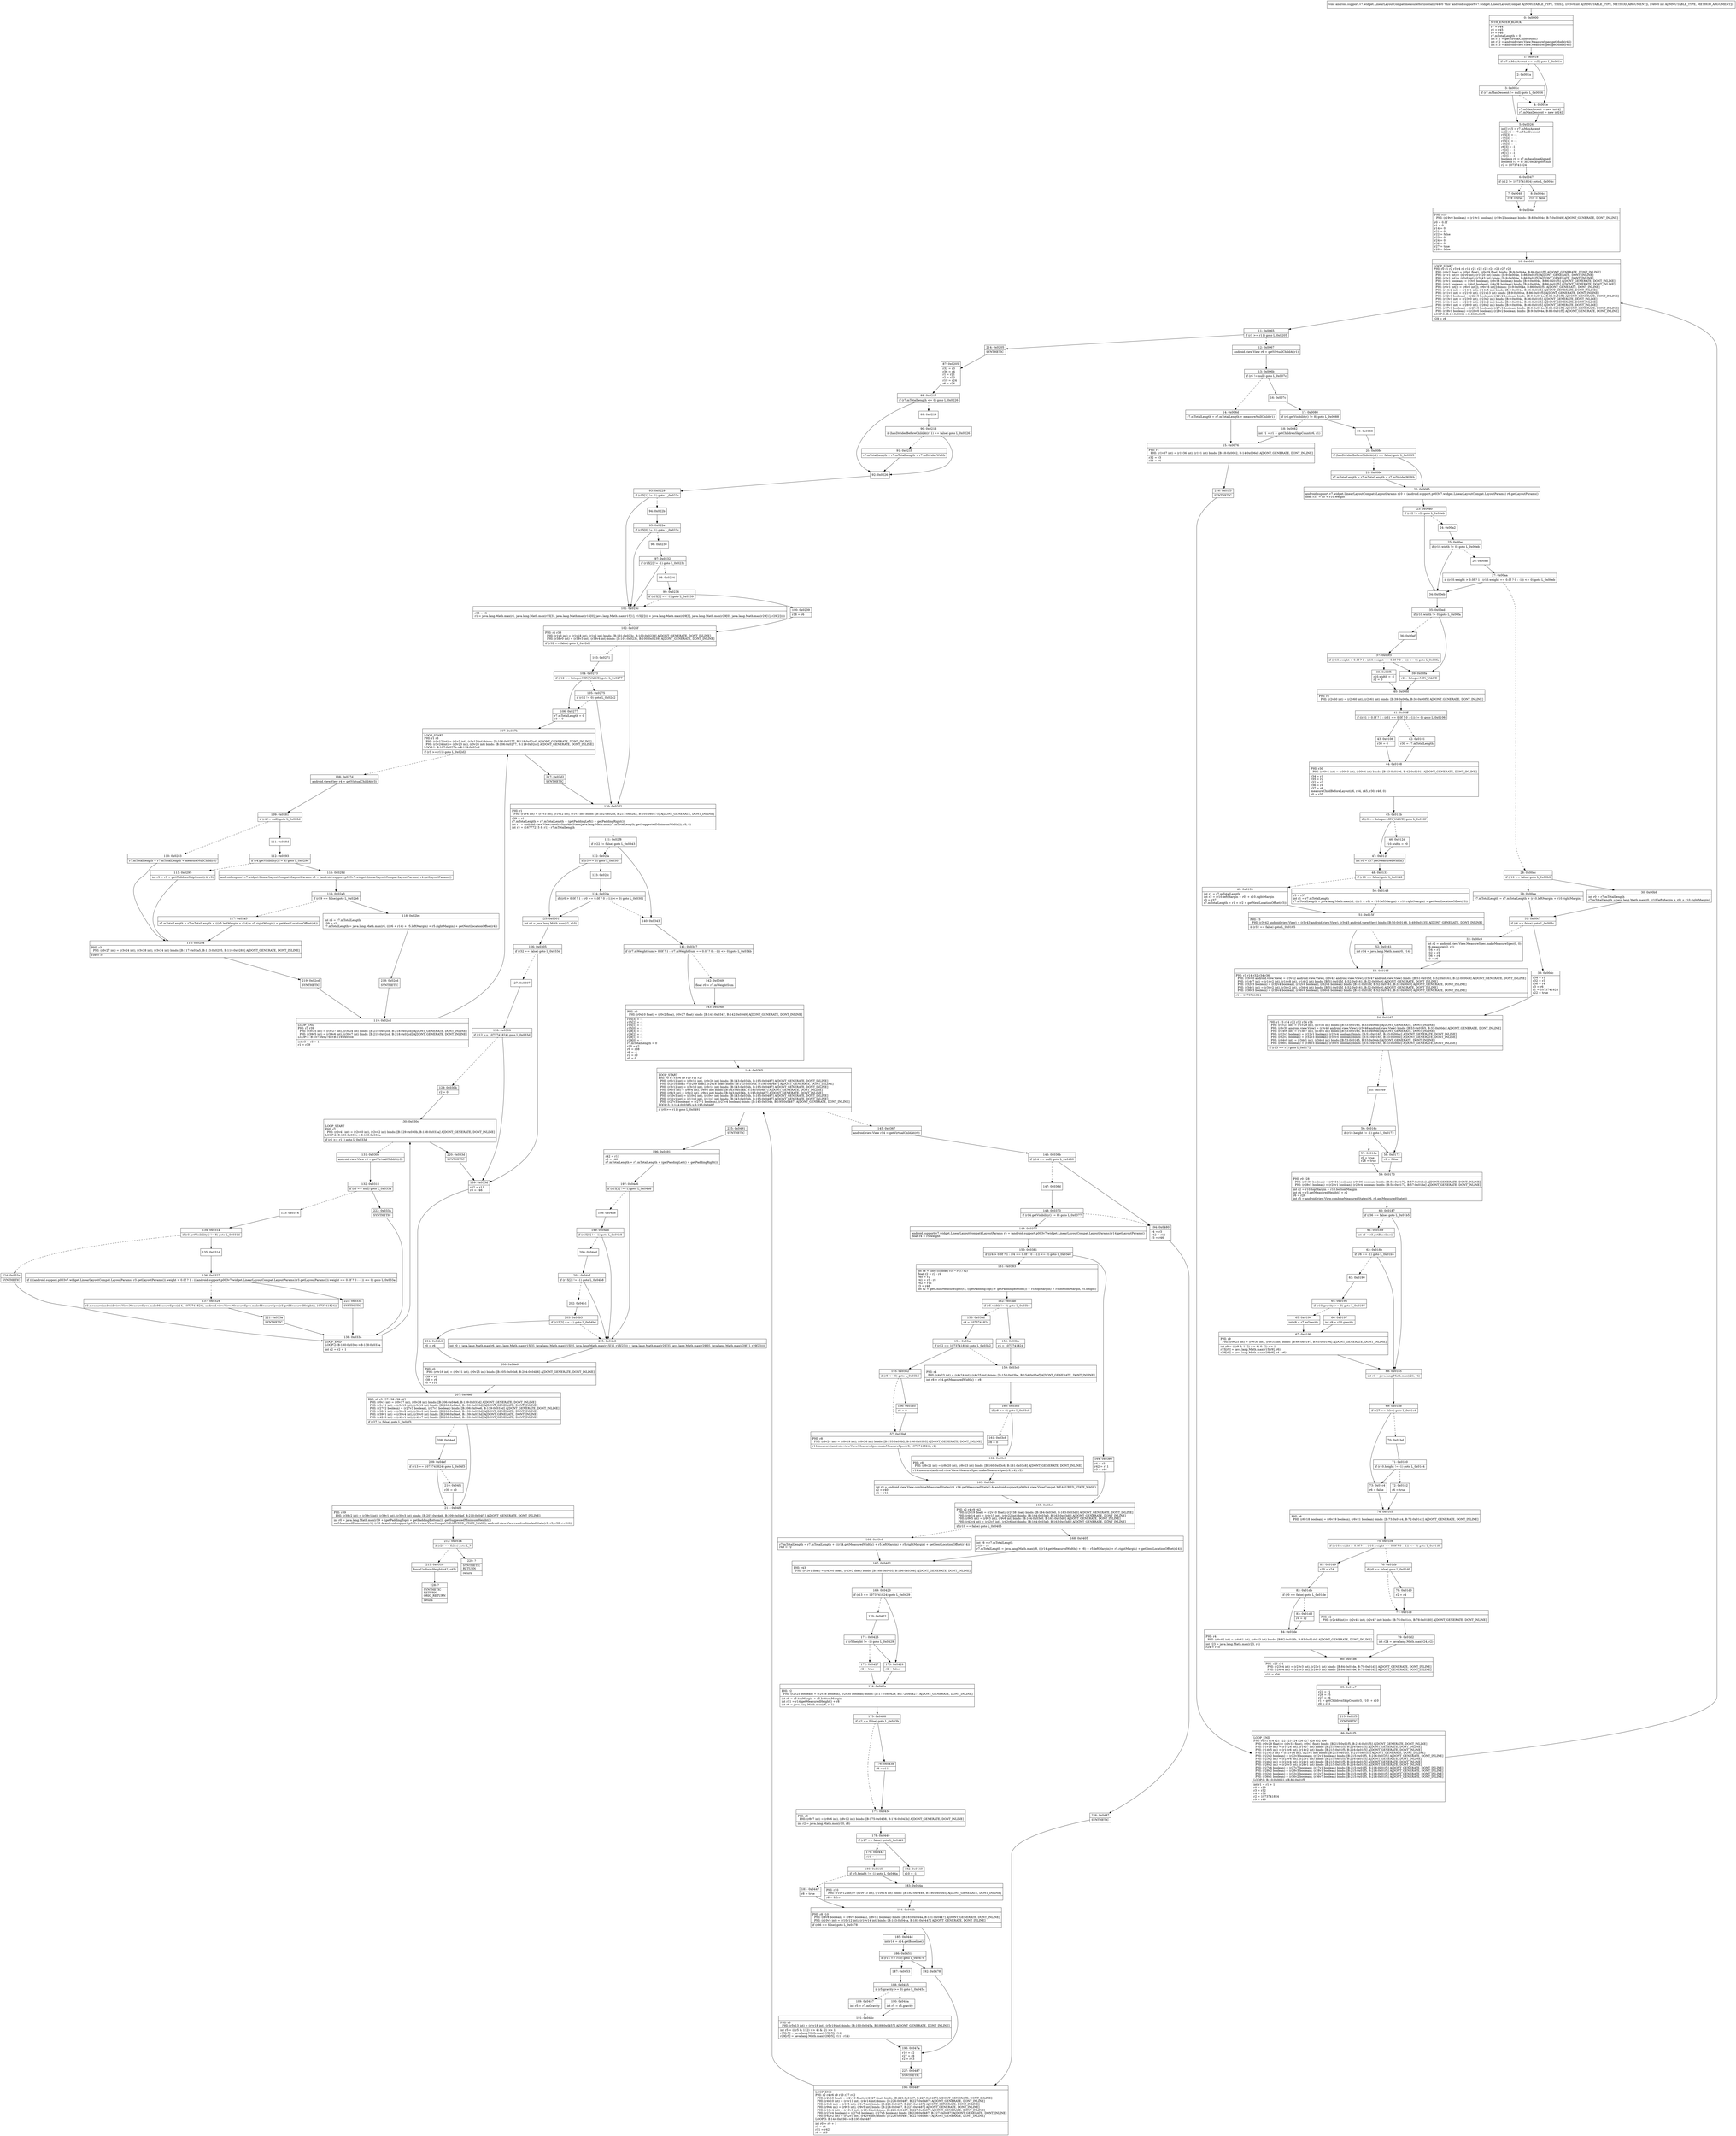 digraph "CFG forandroid.support.v7.widget.LinearLayoutCompat.measureHorizontal(II)V" {
Node_0 [shape=record,label="{0\:\ 0x0000|MTH_ENTER_BLOCK\l|r7 = r44\lr8 = r45\lr9 = r46\lr7.mTotalLength = 0\lint r11 = getVirtualChildCount()\lint r12 = android.view.View.MeasureSpec.getMode(r45)\lint r13 = android.view.View.MeasureSpec.getMode(r46)\l}"];
Node_1 [shape=record,label="{1\:\ 0x0018|if (r7.mMaxAscent == null) goto L_0x001e\l}"];
Node_2 [shape=record,label="{2\:\ 0x001a}"];
Node_3 [shape=record,label="{3\:\ 0x001c|if (r7.mMaxDescent != null) goto L_0x0026\l}"];
Node_4 [shape=record,label="{4\:\ 0x001e|r7.mMaxAscent = new int[4]\lr7.mMaxDescent = new int[4]\l}"];
Node_5 [shape=record,label="{5\:\ 0x0026|int[] r15 = r7.mMaxAscent\lint[] r6 = r7.mMaxDescent\lr15[3] = \-1\lr15[2] = \-1\lr15[1] = \-1\lr15[0] = \-1\lr6[3] = \-1\lr6[2] = \-1\lr6[1] = \-1\lr6[0] = \-1\lboolean r4 = r7.mBaselineAligned\lboolean r3 = r7.mUseLargestChild\lr2 = 1073741824\l}"];
Node_6 [shape=record,label="{6\:\ 0x0047|if (r12 != 1073741824) goto L_0x004c\l}"];
Node_7 [shape=record,label="{7\:\ 0x0049|r19 = true\l}"];
Node_8 [shape=record,label="{8\:\ 0x004c|r19 = false\l}"];
Node_9 [shape=record,label="{9\:\ 0x004e|PHI: r19 \l  PHI: (r19v0 boolean) = (r19v1 boolean), (r19v2 boolean) binds: [B:8:0x004c, B:7:0x0049] A[DONT_GENERATE, DONT_INLINE]\l|r0 = 0.0f\lr1 = 0\lr14 = 0\lr21 = 0\lr22 = false\lr23 = 0\lr24 = 0\lr26 = 0\lr27 = true\lr28 = false\l}"];
Node_10 [shape=record,label="{10\:\ 0x0061|LOOP_START\lPHI: r0 r1 r2 r3 r4 r6 r14 r21 r22 r23 r24 r26 r27 r28 \l  PHI: (r0v2 float) = (r0v1 float), (r0v29 float) binds: [B:9:0x004e, B:86:0x01f5] A[DONT_GENERATE, DONT_INLINE]\l  PHI: (r1v1 int) = (r1v0 int), (r1v20 int) binds: [B:9:0x004e, B:86:0x01f5] A[DONT_GENERATE, DONT_INLINE]\l  PHI: (r2v1 int) = (r2v0 int), (r2v43 int) binds: [B:9:0x004e, B:86:0x01f5] A[DONT_GENERATE, DONT_INLINE]\l  PHI: (r3v1 boolean) = (r3v0 boolean), (r3v38 boolean) binds: [B:9:0x004e, B:86:0x01f5] A[DONT_GENERATE, DONT_INLINE]\l  PHI: (r4v1 boolean) = (r4v0 boolean), (r4v38 boolean) binds: [B:9:0x004e, B:86:0x01f5] A[DONT_GENERATE, DONT_INLINE]\l  PHI: (r6v1 int[]) = (r6v0 int[]), (r6v16 int[]) binds: [B:9:0x004e, B:86:0x01f5] A[DONT_GENERATE, DONT_INLINE]\l  PHI: (r14v2 int) = (r14v1 int), (r14v5 int) binds: [B:9:0x004e, B:86:0x01f5] A[DONT_GENERATE, DONT_INLINE]\l  PHI: (r21v1 int) = (r21v0 int), (r21v13 int) binds: [B:9:0x004e, B:86:0x01f5] A[DONT_GENERATE, DONT_INLINE]\l  PHI: (r22v1 boolean) = (r22v0 boolean), (r22v2 boolean) binds: [B:9:0x004e, B:86:0x01f5] A[DONT_GENERATE, DONT_INLINE]\l  PHI: (r23v1 int) = (r23v0 int), (r23v2 int) binds: [B:9:0x004e, B:86:0x01f5] A[DONT_GENERATE, DONT_INLINE]\l  PHI: (r24v1 int) = (r24v0 int), (r24v2 int) binds: [B:9:0x004e, B:86:0x01f5] A[DONT_GENERATE, DONT_INLINE]\l  PHI: (r26v1 int) = (r26v0 int), (r26v2 int) binds: [B:9:0x004e, B:86:0x01f5] A[DONT_GENERATE, DONT_INLINE]\l  PHI: (r27v1 boolean) = (r27v0 boolean), (r27v6 boolean) binds: [B:9:0x004e, B:86:0x01f5] A[DONT_GENERATE, DONT_INLINE]\l  PHI: (r28v1 boolean) = (r28v0 boolean), (r28v2 boolean) binds: [B:9:0x004e, B:86:0x01f5] A[DONT_GENERATE, DONT_INLINE]\lLOOP:0: B:10:0x0061\-\>B:86:0x01f5\l|r29 = r6\l}"];
Node_11 [shape=record,label="{11\:\ 0x0065|if (r1 \>= r11) goto L_0x0205\l}"];
Node_12 [shape=record,label="{12\:\ 0x0067|android.view.View r6 = getVirtualChildAt(r1)\l}"];
Node_13 [shape=record,label="{13\:\ 0x006b|if (r6 != null) goto L_0x007c\l}"];
Node_14 [shape=record,label="{14\:\ 0x006d|r7.mTotalLength = r7.mTotalLength + measureNullChild(r1)\l}"];
Node_15 [shape=record,label="{15\:\ 0x0076|PHI: r1 \l  PHI: (r1v37 int) = (r1v36 int), (r1v1 int) binds: [B:18:0x0082, B:14:0x006d] A[DONT_GENERATE, DONT_INLINE]\l|r32 = r3\lr36 = r4\l}"];
Node_16 [shape=record,label="{16\:\ 0x007c}"];
Node_17 [shape=record,label="{17\:\ 0x0080|if (r6.getVisibility() != 8) goto L_0x0088\l}"];
Node_18 [shape=record,label="{18\:\ 0x0082|int r1 = r1 + getChildrenSkipCount(r6, r1)\l}"];
Node_19 [shape=record,label="{19\:\ 0x0088}"];
Node_20 [shape=record,label="{20\:\ 0x008c|if (hasDividerBeforeChildAt(r1) == false) goto L_0x0095\l}"];
Node_21 [shape=record,label="{21\:\ 0x008e|r7.mTotalLength = r7.mTotalLength + r7.mDividerWidth\l}"];
Node_22 [shape=record,label="{22\:\ 0x0095|android.support.v7.widget.LinearLayoutCompat$LayoutParams r10 = (android.support.p003v7.widget.LinearLayoutCompat.LayoutParams) r6.getLayoutParams()\lfloat r31 = r0 + r10.weight\l}"];
Node_23 [shape=record,label="{23\:\ 0x00a0|if (r12 != r2) goto L_0x00eb\l}"];
Node_24 [shape=record,label="{24\:\ 0x00a2}"];
Node_25 [shape=record,label="{25\:\ 0x00a4|if (r10.width != 0) goto L_0x00eb\l}"];
Node_26 [shape=record,label="{26\:\ 0x00a6}"];
Node_27 [shape=record,label="{27\:\ 0x00aa|if ((r10.weight \> 0.0f ? 1 : (r10.weight == 0.0f ? 0 : \-1)) \<= 0) goto L_0x00eb\l}"];
Node_28 [shape=record,label="{28\:\ 0x00ac|if (r19 == false) goto L_0x00b9\l}"];
Node_29 [shape=record,label="{29\:\ 0x00ae|r7.mTotalLength = r7.mTotalLength + (r10.leftMargin + r10.rightMargin)\l}"];
Node_30 [shape=record,label="{30\:\ 0x00b9|int r0 = r7.mTotalLength\lr7.mTotalLength = java.lang.Math.max(r0, (r10.leftMargin + r0) + r10.rightMargin)\l}"];
Node_31 [shape=record,label="{31\:\ 0x00c7|if (r4 == false) goto L_0x00dc\l}"];
Node_32 [shape=record,label="{32\:\ 0x00c9|int r2 = android.view.View.MeasureSpec.makeMeasureSpec(0, 0)\lr6.measure(r2, r2)\lr34 = r1\lr32 = r3\lr36 = r4\lr3 = r6\l}"];
Node_33 [shape=record,label="{33\:\ 0x00dc|r34 = r1\lr32 = r3\lr36 = r4\lr3 = r6\lr1 = 1073741824\lr22 = true\l}"];
Node_34 [shape=record,label="{34\:\ 0x00eb}"];
Node_35 [shape=record,label="{35\:\ 0x00ed|if (r10.width != 0) goto L_0x00fa\l}"];
Node_36 [shape=record,label="{36\:\ 0x00ef}"];
Node_37 [shape=record,label="{37\:\ 0x00f3|if ((r10.weight \> 0.0f ? 1 : (r10.weight == 0.0f ? 0 : \-1)) \<= 0) goto L_0x00fa\l}"];
Node_38 [shape=record,label="{38\:\ 0x00f5|r10.width = \-2\lr2 = 0\l}"];
Node_39 [shape=record,label="{39\:\ 0x00fa|r2 = Integer.MIN_VALUE\l}"];
Node_40 [shape=record,label="{40\:\ 0x00fd|PHI: r2 \l  PHI: (r2v50 int) = (r2v60 int), (r2v61 int) binds: [B:39:0x00fa, B:38:0x00f5] A[DONT_GENERATE, DONT_INLINE]\l}"];
Node_41 [shape=record,label="{41\:\ 0x00ff|if ((r31 \> 0.0f ? 1 : (r31 == 0.0f ? 0 : \-1)) != 0) goto L_0x0106\l}"];
Node_42 [shape=record,label="{42\:\ 0x0101|r30 = r7.mTotalLength\l}"];
Node_43 [shape=record,label="{43\:\ 0x0106|r30 = 0\l}"];
Node_44 [shape=record,label="{44\:\ 0x0108|PHI: r30 \l  PHI: (r30v1 int) = (r30v3 int), (r30v4 int) binds: [B:43:0x0106, B:42:0x0101] A[DONT_GENERATE, DONT_INLINE]\l|r34 = r1\lr35 = r2\lr32 = r3\lr36 = r4\lr37 = r6\lmeasureChildBeforeLayout(r6, r34, r45, r30, r46, 0)\lr0 = r35\l}"];
Node_45 [shape=record,label="{45\:\ 0x012b|if (r0 == Integer.MIN_VALUE) goto L_0x012f\l}"];
Node_46 [shape=record,label="{46\:\ 0x012d|r10.width = r0\l}"];
Node_47 [shape=record,label="{47\:\ 0x012f|int r0 = r37.getMeasuredWidth()\l}"];
Node_48 [shape=record,label="{48\:\ 0x0133|if (r19 == false) goto L_0x0148\l}"];
Node_49 [shape=record,label="{49\:\ 0x0135|int r1 = r7.mTotalLength\lint r2 = (r10.leftMargin + r0) + r10.rightMargin\lr3 = r37\lr7.mTotalLength = r1 + (r2 + getNextLocationOffset(r3))\l}"];
Node_50 [shape=record,label="{50\:\ 0x0148|r3 = r37\lint r1 = r7.mTotalLength\lr7.mTotalLength = java.lang.Math.max(r1, (((r1 + r0) + r10.leftMargin) + r10.rightMargin) + getNextLocationOffset(r3))\l}"];
Node_51 [shape=record,label="{51\:\ 0x015f|PHI: r3 \l  PHI: (r3v42 android.view.View) = (r3v43 android.view.View), (r3v45 android.view.View) binds: [B:50:0x0148, B:49:0x0135] A[DONT_GENERATE, DONT_INLINE]\l|if (r32 == false) goto L_0x0165\l}"];
Node_52 [shape=record,label="{52\:\ 0x0161|int r14 = java.lang.Math.max(r0, r14)\l}"];
Node_53 [shape=record,label="{53\:\ 0x0165|PHI: r3 r14 r32 r34 r36 \l  PHI: (r3v40 android.view.View) = (r3v42 android.view.View), (r3v42 android.view.View), (r3v47 android.view.View) binds: [B:51:0x015f, B:52:0x0161, B:32:0x00c9] A[DONT_GENERATE, DONT_INLINE]\l  PHI: (r14v7 int) = (r14v2 int), (r14v8 int), (r14v2 int) binds: [B:51:0x015f, B:52:0x0161, B:32:0x00c9] A[DONT_GENERATE, DONT_INLINE]\l  PHI: (r32v3 boolean) = (r32v4 boolean), (r32v4 boolean), (r32v6 boolean) binds: [B:51:0x015f, B:52:0x0161, B:32:0x00c9] A[DONT_GENERATE, DONT_INLINE]\l  PHI: (r34v1 int) = (r34v2 int), (r34v2 int), (r34v4 int) binds: [B:51:0x015f, B:52:0x0161, B:32:0x00c9] A[DONT_GENERATE, DONT_INLINE]\l  PHI: (r36v3 boolean) = (r36v4 boolean), (r36v4 boolean), (r36v6 boolean) binds: [B:51:0x015f, B:52:0x0161, B:32:0x00c9] A[DONT_GENERATE, DONT_INLINE]\l|r1 = 1073741824\l}"];
Node_54 [shape=record,label="{54\:\ 0x0167|PHI: r1 r3 r14 r22 r32 r34 r36 \l  PHI: (r1v21 int) = (r1v29 int), (r1v35 int) binds: [B:53:0x0165, B:33:0x00dc] A[DONT_GENERATE, DONT_INLINE]\l  PHI: (r3v39 android.view.View) = (r3v40 android.view.View), (r3v46 android.view.View) binds: [B:53:0x0165, B:33:0x00dc] A[DONT_GENERATE, DONT_INLINE]\l  PHI: (r14v6 int) = (r14v7 int), (r14v2 int) binds: [B:53:0x0165, B:33:0x00dc] A[DONT_GENERATE, DONT_INLINE]\l  PHI: (r22v3 boolean) = (r22v1 boolean), (r22v4 boolean) binds: [B:53:0x0165, B:33:0x00dc] A[DONT_GENERATE, DONT_INLINE]\l  PHI: (r32v2 boolean) = (r32v3 boolean), (r32v5 boolean) binds: [B:53:0x0165, B:33:0x00dc] A[DONT_GENERATE, DONT_INLINE]\l  PHI: (r34v0 int) = (r34v1 int), (r34v3 int) binds: [B:53:0x0165, B:33:0x00dc] A[DONT_GENERATE, DONT_INLINE]\l  PHI: (r36v2 boolean) = (r36v3 boolean), (r36v5 boolean) binds: [B:53:0x0165, B:33:0x00dc] A[DONT_GENERATE, DONT_INLINE]\l|if (r13 == r1) goto L_0x0172\l}"];
Node_55 [shape=record,label="{55\:\ 0x0169}"];
Node_56 [shape=record,label="{56\:\ 0x016c|if (r10.height != \-1) goto L_0x0172\l}"];
Node_57 [shape=record,label="{57\:\ 0x016e|r0 = true\lr28 = true\l}"];
Node_58 [shape=record,label="{58\:\ 0x0172|r0 = false\l}"];
Node_59 [shape=record,label="{59\:\ 0x0173|PHI: r0 r28 \l  PHI: (r0v30 boolean) = (r0v34 boolean), (r0v36 boolean) binds: [B:58:0x0172, B:57:0x016e] A[DONT_GENERATE, DONT_INLINE]\l  PHI: (r28v3 boolean) = (r28v1 boolean), (r28v4 boolean) binds: [B:58:0x0172, B:57:0x016e] A[DONT_GENERATE, DONT_INLINE]\l|int r2 = r10.topMargin + r10.bottomMargin\lint r4 = r3.getMeasuredHeight() + r2\lr6 = r26\lint r5 = android.view.View.combineMeasuredStates(r6, r3.getMeasuredState())\l}"];
Node_60 [shape=record,label="{60\:\ 0x0187|if (r36 == false) goto L_0x01b5\l}"];
Node_61 [shape=record,label="{61\:\ 0x0189|int r6 = r3.getBaseline()\l}"];
Node_62 [shape=record,label="{62\:\ 0x018e|if (r6 == \-1) goto L_0x01b5\l}"];
Node_63 [shape=record,label="{63\:\ 0x0190}"];
Node_64 [shape=record,label="{64\:\ 0x0192|if (r10.gravity \>= 0) goto L_0x0197\l}"];
Node_65 [shape=record,label="{65\:\ 0x0194|int r9 = r7.mGravity\l}"];
Node_66 [shape=record,label="{66\:\ 0x0197|int r9 = r10.gravity\l}"];
Node_67 [shape=record,label="{67\:\ 0x0199|PHI: r9 \l  PHI: (r9v25 int) = (r9v30 int), (r9v31 int) binds: [B:66:0x0197, B:65:0x0194] A[DONT_GENERATE, DONT_INLINE]\l|int r9 = (((r9 & 112) \>\> 4) & \-2) \>\> 1\lr15[r9] = java.lang.Math.max(r15[r9], r6)\lr29[r9] = java.lang.Math.max(r29[r9], r4 \- r6)\l}"];
Node_68 [shape=record,label="{68\:\ 0x01b5|int r1 = java.lang.Math.max(r21, r4)\l}"];
Node_69 [shape=record,label="{69\:\ 0x01bb|if (r27 == false) goto L_0x01c4\l}"];
Node_70 [shape=record,label="{70\:\ 0x01bd}"];
Node_71 [shape=record,label="{71\:\ 0x01c0|if (r10.height != \-1) goto L_0x01c4\l}"];
Node_72 [shape=record,label="{72\:\ 0x01c2|r6 = true\l}"];
Node_73 [shape=record,label="{73\:\ 0x01c4|r6 = false\l}"];
Node_74 [shape=record,label="{74\:\ 0x01c5|PHI: r6 \l  PHI: (r6v18 boolean) = (r6v19 boolean), (r6v21 boolean) binds: [B:73:0x01c4, B:72:0x01c2] A[DONT_GENERATE, DONT_INLINE]\l}"];
Node_75 [shape=record,label="{75\:\ 0x01c9|if ((r10.weight \> 0.0f ? 1 : (r10.weight == 0.0f ? 0 : \-1)) \<= 0) goto L_0x01d9\l}"];
Node_76 [shape=record,label="{76\:\ 0x01cb|if (r0 == false) goto L_0x01d0\l}"];
Node_77 [shape=record,label="{77\:\ 0x01cd|PHI: r2 \l  PHI: (r2v48 int) = (r2v45 int), (r2v47 int) binds: [B:76:0x01cb, B:78:0x01d0] A[DONT_GENERATE, DONT_INLINE]\l}"];
Node_78 [shape=record,label="{78\:\ 0x01d0|r2 = r4\l}"];
Node_79 [shape=record,label="{79\:\ 0x01d2|int r24 = java.lang.Math.max(r24, r2)\l}"];
Node_80 [shape=record,label="{80\:\ 0x01d6|PHI: r23 r24 \l  PHI: (r23v4 int) = (r23v3 int), (r23v1 int) binds: [B:84:0x01de, B:79:0x01d2] A[DONT_GENERATE, DONT_INLINE]\l  PHI: (r24v4 int) = (r24v3 int), (r24v5 int) binds: [B:84:0x01de, B:79:0x01d2] A[DONT_GENERATE, DONT_INLINE]\l|r10 = r34\l}"];
Node_81 [shape=record,label="{81\:\ 0x01d9|r10 = r24\l}"];
Node_82 [shape=record,label="{82\:\ 0x01db|if (r0 == false) goto L_0x01de\l}"];
Node_83 [shape=record,label="{83\:\ 0x01dd|r4 = r2\l}"];
Node_84 [shape=record,label="{84\:\ 0x01de|PHI: r4 \l  PHI: (r4v42 int) = (r4v41 int), (r4v43 int) binds: [B:82:0x01db, B:83:0x01dd] A[DONT_GENERATE, DONT_INLINE]\l|int r23 = java.lang.Math.max(r23, r4)\lr24 = r10\l}"];
Node_85 [shape=record,label="{85\:\ 0x01e7|r21 = r1\lr26 = r5\lr27 = r6\lr1 = getChildrenSkipCount(r3, r10) + r10\lr0 = r31\l}"];
Node_86 [shape=record,label="{86\:\ 0x01f5|LOOP_END\lPHI: r0 r1 r14 r21 r22 r23 r24 r26 r27 r28 r32 r36 \l  PHI: (r0v29 float) = (r0v33 float), (r0v2 float) binds: [B:215:0x01f5, B:216:0x01f5] A[DONT_GENERATE, DONT_INLINE]\l  PHI: (r1v19 int) = (r1v24 int), (r1v37 int) binds: [B:215:0x01f5, B:216:0x01f5] A[DONT_GENERATE, DONT_INLINE]\l  PHI: (r14v5 int) = (r14v6 int), (r14v2 int) binds: [B:215:0x01f5, B:216:0x01f5] A[DONT_GENERATE, DONT_INLINE]\l  PHI: (r21v13 int) = (r21v14 int), (r21v1 int) binds: [B:215:0x01f5, B:216:0x01f5] A[DONT_GENERATE, DONT_INLINE]\l  PHI: (r22v2 boolean) = (r22v3 boolean), (r22v1 boolean) binds: [B:215:0x01f5, B:216:0x01f5] A[DONT_GENERATE, DONT_INLINE]\l  PHI: (r23v2 int) = (r23v4 int), (r23v1 int) binds: [B:215:0x01f5, B:216:0x01f5] A[DONT_GENERATE, DONT_INLINE]\l  PHI: (r24v2 int) = (r24v4 int), (r24v1 int) binds: [B:215:0x01f5, B:216:0x01f5] A[DONT_GENERATE, DONT_INLINE]\l  PHI: (r26v2 int) = (r26v3 int), (r26v1 int) binds: [B:215:0x01f5, B:216:0x01f5] A[DONT_GENERATE, DONT_INLINE]\l  PHI: (r27v6 boolean) = (r27v7 boolean), (r27v1 boolean) binds: [B:215:0x01f5, B:216:0x01f5] A[DONT_GENERATE, DONT_INLINE]\l  PHI: (r28v2 boolean) = (r28v3 boolean), (r28v1 boolean) binds: [B:215:0x01f5, B:216:0x01f5] A[DONT_GENERATE, DONT_INLINE]\l  PHI: (r32v1 boolean) = (r32v2 boolean), (r32v7 boolean) binds: [B:215:0x01f5, B:216:0x01f5] A[DONT_GENERATE, DONT_INLINE]\l  PHI: (r36v1 boolean) = (r36v2 boolean), (r36v7 boolean) binds: [B:215:0x01f5, B:216:0x01f5] A[DONT_GENERATE, DONT_INLINE]\lLOOP:0: B:10:0x0061\-\>B:86:0x01f5\l|int r1 = r1 + 1\lr6 = r29\lr3 = r32\lr4 = r36\lr2 = 1073741824\lr9 = r46\l}"];
Node_87 [shape=record,label="{87\:\ 0x0205|r32 = r3\lr36 = r4\lr1 = r21\lr2 = r23\lr10 = r24\lr6 = r26\l}"];
Node_88 [shape=record,label="{88\:\ 0x0217|if (r7.mTotalLength \<= 0) goto L_0x0226\l}"];
Node_89 [shape=record,label="{89\:\ 0x0219}"];
Node_90 [shape=record,label="{90\:\ 0x021d|if (hasDividerBeforeChildAt(r11) == false) goto L_0x0226\l}"];
Node_91 [shape=record,label="{91\:\ 0x021f|r7.mTotalLength = r7.mTotalLength + r7.mDividerWidth\l}"];
Node_92 [shape=record,label="{92\:\ 0x0226}"];
Node_93 [shape=record,label="{93\:\ 0x0229|if (r15[1] != \-1) goto L_0x023c\l}"];
Node_94 [shape=record,label="{94\:\ 0x022b}"];
Node_95 [shape=record,label="{95\:\ 0x022e|if (r15[0] != \-1) goto L_0x023c\l}"];
Node_96 [shape=record,label="{96\:\ 0x0230}"];
Node_97 [shape=record,label="{97\:\ 0x0232|if (r15[2] != \-1) goto L_0x023c\l}"];
Node_98 [shape=record,label="{98\:\ 0x0234}"];
Node_99 [shape=record,label="{99\:\ 0x0236|if (r15[3] == \-1) goto L_0x0239\l}"];
Node_100 [shape=record,label="{100\:\ 0x0239|r38 = r6\l}"];
Node_101 [shape=record,label="{101\:\ 0x023c|r38 = r6\lr1 = java.lang.Math.max(r1, java.lang.Math.max(r15[3], java.lang.Math.max(r15[0], java.lang.Math.max(r15[1], r15[2]))) + java.lang.Math.max(r29[3], java.lang.Math.max(r29[0], java.lang.Math.max(r29[1], r29[2]))))\l}"];
Node_102 [shape=record,label="{102\:\ 0x026f|PHI: r1 r38 \l  PHI: (r1v3 int) = (r1v18 int), (r1v2 int) binds: [B:101:0x023c, B:100:0x0239] A[DONT_GENERATE, DONT_INLINE]\l  PHI: (r38v0 int) = (r38v3 int), (r38v4 int) binds: [B:101:0x023c, B:100:0x0239] A[DONT_GENERATE, DONT_INLINE]\l|if (r32 == false) goto L_0x02d2\l}"];
Node_103 [shape=record,label="{103\:\ 0x0271}"];
Node_104 [shape=record,label="{104\:\ 0x0273|if (r12 == Integer.MIN_VALUE) goto L_0x0277\l}"];
Node_105 [shape=record,label="{105\:\ 0x0275|if (r12 != 0) goto L_0x02d2\l}"];
Node_106 [shape=record,label="{106\:\ 0x0277|r7.mTotalLength = 0\lr3 = 0\l}"];
Node_107 [shape=record,label="{107\:\ 0x027b|LOOP_START\lPHI: r1 r3 \l  PHI: (r1v12 int) = (r1v3 int), (r1v13 int) binds: [B:106:0x0277, B:119:0x02cd] A[DONT_GENERATE, DONT_INLINE]\l  PHI: (r3v24 int) = (r3v23 int), (r3v26 int) binds: [B:106:0x0277, B:119:0x02cd] A[DONT_GENERATE, DONT_INLINE]\lLOOP:1: B:107:0x027b\-\>B:119:0x02cd\l|if (r3 \>= r11) goto L_0x02d2\l}"];
Node_108 [shape=record,label="{108\:\ 0x027d|android.view.View r4 = getVirtualChildAt(r3)\l}"];
Node_109 [shape=record,label="{109\:\ 0x0281|if (r4 != null) goto L_0x028d\l}"];
Node_110 [shape=record,label="{110\:\ 0x0283|r7.mTotalLength = r7.mTotalLength + measureNullChild(r3)\l}"];
Node_111 [shape=record,label="{111\:\ 0x028d}"];
Node_112 [shape=record,label="{112\:\ 0x0293|if (r4.getVisibility() != 8) goto L_0x029d\l}"];
Node_113 [shape=record,label="{113\:\ 0x0295|int r3 = r3 + getChildrenSkipCount(r4, r3)\l}"];
Node_114 [shape=record,label="{114\:\ 0x029a|PHI: r3 \l  PHI: (r3v27 int) = (r3v24 int), (r3v28 int), (r3v24 int) binds: [B:117:0x02a5, B:113:0x0295, B:110:0x0283] A[DONT_GENERATE, DONT_INLINE]\l|r39 = r1\l}"];
Node_115 [shape=record,label="{115\:\ 0x029d|android.support.v7.widget.LinearLayoutCompat$LayoutParams r5 = (android.support.p003v7.widget.LinearLayoutCompat.LayoutParams) r4.getLayoutParams()\l}"];
Node_116 [shape=record,label="{116\:\ 0x02a3|if (r19 == false) goto L_0x02b6\l}"];
Node_117 [shape=record,label="{117\:\ 0x02a5|r7.mTotalLength = r7.mTotalLength + (((r5.leftMargin + r14) + r5.rightMargin) + getNextLocationOffset(r4))\l}"];
Node_118 [shape=record,label="{118\:\ 0x02b6|int r6 = r7.mTotalLength\lr39 = r1\lr7.mTotalLength = java.lang.Math.max(r6, (((r6 + r14) + r5.leftMargin) + r5.rightMargin) + getNextLocationOffset(r4))\l}"];
Node_119 [shape=record,label="{119\:\ 0x02cd|LOOP_END\lPHI: r3 r39 \l  PHI: (r3v25 int) = (r3v27 int), (r3v24 int) binds: [B:219:0x02cd, B:218:0x02cd] A[DONT_GENERATE, DONT_INLINE]\l  PHI: (r39v5 int) = (r39v6 int), (r39v7 int) binds: [B:219:0x02cd, B:218:0x02cd] A[DONT_GENERATE, DONT_INLINE]\lLOOP:1: B:107:0x027b\-\>B:119:0x02cd\l|int r3 = r3 + 1\lr1 = r39\l}"];
Node_120 [shape=record,label="{120\:\ 0x02d2|PHI: r1 \l  PHI: (r1v4 int) = (r1v3 int), (r1v12 int), (r1v3 int) binds: [B:102:0x026f, B:217:0x02d2, B:105:0x0275] A[DONT_GENERATE, DONT_INLINE]\l|r39 = r1\lr7.mTotalLength = r7.mTotalLength + (getPaddingLeft() + getPaddingRight())\lint r1 = android.view.View.resolveSizeAndState(java.lang.Math.max(r7.mTotalLength, getSuggestedMinimumWidth()), r8, 0)\lint r3 = (16777215 & r1) \- r7.mTotalLength\l}"];
Node_121 [shape=record,label="{121\:\ 0x02f8|if (r22 != false) goto L_0x0343\l}"];
Node_122 [shape=record,label="{122\:\ 0x02fa|if (r3 == 0) goto L_0x0301\l}"];
Node_123 [shape=record,label="{123\:\ 0x02fc}"];
Node_124 [shape=record,label="{124\:\ 0x02fe|if ((r0 \> 0.0f ? 1 : (r0 == 0.0f ? 0 : \-1)) \<= 0) goto L_0x0301\l}"];
Node_125 [shape=record,label="{125\:\ 0x0301|int r0 = java.lang.Math.max(r2, r10)\l}"];
Node_126 [shape=record,label="{126\:\ 0x0305|if (r32 == false) goto L_0x033d\l}"];
Node_127 [shape=record,label="{127\:\ 0x0307}"];
Node_128 [shape=record,label="{128\:\ 0x0309|if (r12 == 1073741824) goto L_0x033d\l}"];
Node_129 [shape=record,label="{129\:\ 0x030b|r2 = 0\l}"];
Node_130 [shape=record,label="{130\:\ 0x030c|LOOP_START\lPHI: r2 \l  PHI: (r2v41 int) = (r2v40 int), (r2v42 int) binds: [B:129:0x030b, B:138:0x033a] A[DONT_GENERATE, DONT_INLINE]\lLOOP:2: B:130:0x030c\-\>B:138:0x033a\l|if (r2 \>= r11) goto L_0x033d\l}"];
Node_131 [shape=record,label="{131\:\ 0x030e|android.view.View r3 = getVirtualChildAt(r2)\l}"];
Node_132 [shape=record,label="{132\:\ 0x0312|if (r3 == null) goto L_0x033a\l}"];
Node_133 [shape=record,label="{133\:\ 0x0314}"];
Node_134 [shape=record,label="{134\:\ 0x031a|if (r3.getVisibility() != 8) goto L_0x031d\l}"];
Node_135 [shape=record,label="{135\:\ 0x031d}"];
Node_136 [shape=record,label="{136\:\ 0x0327|if ((((android.support.p003v7.widget.LinearLayoutCompat.LayoutParams) r3.getLayoutParams()).weight \> 0.0f ? 1 : (((android.support.p003v7.widget.LinearLayoutCompat.LayoutParams) r3.getLayoutParams()).weight == 0.0f ? 0 : \-1)) \<= 0) goto L_0x033a\l}"];
Node_137 [shape=record,label="{137\:\ 0x0329|r3.measure(android.view.View.MeasureSpec.makeMeasureSpec(r14, 1073741824), android.view.View.MeasureSpec.makeMeasureSpec(r3.getMeasuredHeight(), 1073741824))\l}"];
Node_138 [shape=record,label="{138\:\ 0x033a|LOOP_END\lLOOP:2: B:130:0x030c\-\>B:138:0x033a\l|int r2 = r2 + 1\l}"];
Node_139 [shape=record,label="{139\:\ 0x033d|r42 = r11\lr3 = r46\l}"];
Node_140 [shape=record,label="{140\:\ 0x0343}"];
Node_141 [shape=record,label="{141\:\ 0x0347|if ((r7.mWeightSum \> 0.0f ? 1 : (r7.mWeightSum == 0.0f ? 0 : \-1)) \<= 0) goto L_0x034b\l}"];
Node_142 [shape=record,label="{142\:\ 0x0349|float r0 = r7.mWeightSum\l}"];
Node_143 [shape=record,label="{143\:\ 0x034b|PHI: r0 \l  PHI: (r0v10 float) = (r0v2 float), (r0v27 float) binds: [B:141:0x0347, B:142:0x0349] A[DONT_GENERATE, DONT_INLINE]\l|r15[3] = \-1\lr15[2] = \-1\lr15[1] = \-1\lr15[0] = \-1\lr29[3] = \-1\lr29[2] = \-1\lr29[1] = \-1\lr29[0] = \-1\lr7.mTotalLength = 0\lr10 = r2\lr9 = r38\lr6 = \-1\lr2 = r0\lr0 = 0\l}"];
Node_144 [shape=record,label="{144\:\ 0x0365|LOOP_START\lPHI: r0 r2 r3 r6 r9 r10 r11 r27 \l  PHI: (r0v12 int) = (r0v11 int), (r0v26 int) binds: [B:143:0x034b, B:195:0x0487] A[DONT_GENERATE, DONT_INLINE]\l  PHI: (r2v10 float) = (r2v9 float), (r2v18 float) binds: [B:143:0x034b, B:195:0x0487] A[DONT_GENERATE, DONT_INLINE]\l  PHI: (r3v12 int) = (r3v10 int), (r3v14 int) binds: [B:143:0x034b, B:195:0x0487] A[DONT_GENERATE, DONT_INLINE]\l  PHI: (r6v5 int) = (r6v4 int), (r6v6 int) binds: [B:143:0x034b, B:195:0x0487] A[DONT_GENERATE, DONT_INLINE]\l  PHI: (r9v3 int) = (r9v2 int), (r9v4 int) binds: [B:143:0x034b, B:195:0x0487] A[DONT_GENERATE, DONT_INLINE]\l  PHI: (r10v3 int) = (r10v2 int), (r10v4 int) binds: [B:143:0x034b, B:195:0x0487] A[DONT_GENERATE, DONT_INLINE]\l  PHI: (r11v1 int) = (r11v0 int), (r11v2 int) binds: [B:143:0x034b, B:195:0x0487] A[DONT_GENERATE, DONT_INLINE]\l  PHI: (r27v3 boolean) = (r27v1 boolean), (r27v4 boolean) binds: [B:143:0x034b, B:195:0x0487] A[DONT_GENERATE, DONT_INLINE]\lLOOP:3: B:144:0x0365\-\>B:195:0x0487\l|if (r0 \>= r11) goto L_0x0491\l}"];
Node_145 [shape=record,label="{145\:\ 0x0367|android.view.View r14 = getVirtualChildAt(r0)\l}"];
Node_146 [shape=record,label="{146\:\ 0x036b|if (r14 == null) goto L_0x0480\l}"];
Node_147 [shape=record,label="{147\:\ 0x036d}"];
Node_148 [shape=record,label="{148\:\ 0x0373|if (r14.getVisibility() != 8) goto L_0x0377\l}"];
Node_149 [shape=record,label="{149\:\ 0x0377|android.support.v7.widget.LinearLayoutCompat$LayoutParams r5 = (android.support.p003v7.widget.LinearLayoutCompat.LayoutParams) r14.getLayoutParams()\lfloat r4 = r5.weight\l}"];
Node_150 [shape=record,label="{150\:\ 0x0381|if ((r4 \> 0.0f ? 1 : (r4 == 0.0f ? 0 : \-1)) \<= 0) goto L_0x03e0\l}"];
Node_151 [shape=record,label="{151\:\ 0x0383|int r8 = (int) ((((float) r3) * r4) \/ r2)\lfloat r2 = r2 \- r4\lr40 = r2\lr41 = r3 \- r8\lr42 = r11\lr3 = r46\lint r2 = getChildMeasureSpec(r3, ((getPaddingTop() + getPaddingBottom()) + r5.topMargin) + r5.bottomMargin, r5.height)\l}"];
Node_152 [shape=record,label="{152\:\ 0x03ab|if (r5.width != 0) goto L_0x03be\l}"];
Node_153 [shape=record,label="{153\:\ 0x03ad|r4 = 1073741824\l}"];
Node_154 [shape=record,label="{154\:\ 0x03af|if (r12 == 1073741824) goto L_0x03b2\l}"];
Node_155 [shape=record,label="{155\:\ 0x03b2|if (r8 \<= 0) goto L_0x03b5\l}"];
Node_156 [shape=record,label="{156\:\ 0x03b5|r8 = 0\l}"];
Node_157 [shape=record,label="{157\:\ 0x03b6|PHI: r8 \l  PHI: (r8v24 int) = (r8v19 int), (r8v26 int) binds: [B:155:0x03b2, B:156:0x03b5] A[DONT_GENERATE, DONT_INLINE]\l|r14.measure(android.view.View.MeasureSpec.makeMeasureSpec(r8, 1073741824), r2)\l}"];
Node_158 [shape=record,label="{158\:\ 0x03be|r4 = 1073741824\l}"];
Node_159 [shape=record,label="{159\:\ 0x03c0|PHI: r4 \l  PHI: (r4v23 int) = (r4v24 int), (r4v25 int) binds: [B:158:0x03be, B:154:0x03af] A[DONT_GENERATE, DONT_INLINE]\l|int r8 = r14.getMeasuredWidth() + r8\l}"];
Node_160 [shape=record,label="{160\:\ 0x03c6|if (r8 \>= 0) goto L_0x03c9\l}"];
Node_161 [shape=record,label="{161\:\ 0x03c8|r8 = 0\l}"];
Node_162 [shape=record,label="{162\:\ 0x03c9|PHI: r8 \l  PHI: (r8v21 int) = (r8v20 int), (r8v23 int) binds: [B:160:0x03c6, B:161:0x03c8] A[DONT_GENERATE, DONT_INLINE]\l|r14.measure(android.view.View.MeasureSpec.makeMeasureSpec(r8, r4), r2)\l}"];
Node_163 [shape=record,label="{163\:\ 0x03d0|int r9 = android.view.View.combineMeasuredStates(r9, r14.getMeasuredState() & android.support.p000v4.view.ViewCompat.MEASURED_STATE_MASK)\lr2 = r40\lr4 = r41\l}"];
Node_164 [shape=record,label="{164\:\ 0x03e0|r4 = r3\lr42 = r11\lr3 = r46\l}"];
Node_165 [shape=record,label="{165\:\ 0x03e6|PHI: r2 r4 r9 r42 \l  PHI: (r2v19 float) = (r2v10 float), (r2v38 float) binds: [B:164:0x03e0, B:163:0x03d0] A[DONT_GENERATE, DONT_INLINE]\l  PHI: (r4v14 int) = (r4v15 int), (r4v22 int) binds: [B:164:0x03e0, B:163:0x03d0] A[DONT_GENERATE, DONT_INLINE]\l  PHI: (r9v5 int) = (r9v3 int), (r9v6 int) binds: [B:164:0x03e0, B:163:0x03d0] A[DONT_GENERATE, DONT_INLINE]\l  PHI: (r42v4 int) = (r42v5 int), (r42v6 int) binds: [B:164:0x03e0, B:163:0x03d0] A[DONT_GENERATE, DONT_INLINE]\l|if (r19 == false) goto L_0x0405\l}"];
Node_166 [shape=record,label="{166\:\ 0x03e8|r7.mTotalLength = r7.mTotalLength + (((r14.getMeasuredWidth() + r5.leftMargin) + r5.rightMargin) + getNextLocationOffset(r14))\lr43 = r2\l}"];
Node_167 [shape=record,label="{167\:\ 0x0402|PHI: r43 \l  PHI: (r43v1 float) = (r43v0 float), (r43v2 float) binds: [B:168:0x0405, B:166:0x03e8] A[DONT_GENERATE, DONT_INLINE]\l}"];
Node_168 [shape=record,label="{168\:\ 0x0405|int r8 = r7.mTotalLength\lr43 = r2\lr7.mTotalLength = java.lang.Math.max(r8, (((r14.getMeasuredWidth() + r8) + r5.leftMargin) + r5.rightMargin) + getNextLocationOffset(r14))\l}"];
Node_169 [shape=record,label="{169\:\ 0x0420|if (r13 == 1073741824) goto L_0x0429\l}"];
Node_170 [shape=record,label="{170\:\ 0x0422}"];
Node_171 [shape=record,label="{171\:\ 0x0425|if (r5.height != \-1) goto L_0x0429\l}"];
Node_172 [shape=record,label="{172\:\ 0x0427|r2 = true\l}"];
Node_173 [shape=record,label="{173\:\ 0x0429|r2 = false\l}"];
Node_174 [shape=record,label="{174\:\ 0x042a|PHI: r2 \l  PHI: (r2v25 boolean) = (r2v28 boolean), (r2v30 boolean) binds: [B:173:0x0429, B:172:0x0427] A[DONT_GENERATE, DONT_INLINE]\l|int r8 = r5.topMargin + r5.bottomMargin\lint r11 = r14.getMeasuredHeight() + r8\lint r6 = java.lang.Math.max(r6, r11)\l}"];
Node_175 [shape=record,label="{175\:\ 0x0438|if (r2 == false) goto L_0x043b\l}"];
Node_176 [shape=record,label="{176\:\ 0x043b|r8 = r11\l}"];
Node_177 [shape=record,label="{177\:\ 0x043c|PHI: r8 \l  PHI: (r8v7 int) = (r8v6 int), (r8v12 int) binds: [B:175:0x0438, B:176:0x043b] A[DONT_GENERATE, DONT_INLINE]\l|int r2 = java.lang.Math.max(r10, r8)\l}"];
Node_178 [shape=record,label="{178\:\ 0x0440|if (r27 == false) goto L_0x0449\l}"];
Node_179 [shape=record,label="{179\:\ 0x0442|r10 = \-1\l}"];
Node_180 [shape=record,label="{180\:\ 0x0445|if (r5.height != \-1) goto L_0x044a\l}"];
Node_181 [shape=record,label="{181\:\ 0x0447|r8 = true\l}"];
Node_182 [shape=record,label="{182\:\ 0x0449|r10 = \-1\l}"];
Node_183 [shape=record,label="{183\:\ 0x044a|PHI: r10 \l  PHI: (r10v12 int) = (r10v13 int), (r10v14 int) binds: [B:182:0x0449, B:180:0x0445] A[DONT_GENERATE, DONT_INLINE]\l|r8 = false\l}"];
Node_184 [shape=record,label="{184\:\ 0x044b|PHI: r8 r10 \l  PHI: (r8v8 boolean) = (r8v9 boolean), (r8v11 boolean) binds: [B:183:0x044a, B:181:0x0447] A[DONT_GENERATE, DONT_INLINE]\l  PHI: (r10v5 int) = (r10v12 int), (r10v14 int) binds: [B:183:0x044a, B:181:0x0447] A[DONT_GENERATE, DONT_INLINE]\l|if (r36 == false) goto L_0x0478\l}"];
Node_185 [shape=record,label="{185\:\ 0x044d|int r14 = r14.getBaseline()\l}"];
Node_186 [shape=record,label="{186\:\ 0x0451|if (r14 == r10) goto L_0x0478\l}"];
Node_187 [shape=record,label="{187\:\ 0x0453}"];
Node_188 [shape=record,label="{188\:\ 0x0455|if (r5.gravity \>= 0) goto L_0x045a\l}"];
Node_189 [shape=record,label="{189\:\ 0x0457|int r5 = r7.mGravity\l}"];
Node_190 [shape=record,label="{190\:\ 0x045a|int r5 = r5.gravity\l}"];
Node_191 [shape=record,label="{191\:\ 0x045c|PHI: r5 \l  PHI: (r5v13 int) = (r5v18 int), (r5v19 int) binds: [B:190:0x045a, B:189:0x0457] A[DONT_GENERATE, DONT_INLINE]\l|int r5 = (((r5 & 112) \>\> 4) & \-2) \>\> 1\lr15[r5] = java.lang.Math.max(r15[r5], r14)\lr29[r5] = java.lang.Math.max(r29[r5], r11 \- r14)\l}"];
Node_192 [shape=record,label="{192\:\ 0x0478}"];
Node_193 [shape=record,label="{193\:\ 0x047a|r10 = r2\lr27 = r8\lr2 = r43\l}"];
Node_194 [shape=record,label="{194\:\ 0x0480|r4 = r3\lr42 = r11\lr3 = r46\l}"];
Node_195 [shape=record,label="{195\:\ 0x0487|LOOP_END\lPHI: r2 r4 r6 r9 r10 r27 r42 \l  PHI: (r2v18 float) = (r2v10 float), (r2v27 float) binds: [B:226:0x0487, B:227:0x0487] A[DONT_GENERATE, DONT_INLINE]\l  PHI: (r4v10 int) = (r4v11 int), (r4v14 int) binds: [B:226:0x0487, B:227:0x0487] A[DONT_GENERATE, DONT_INLINE]\l  PHI: (r6v6 int) = (r6v5 int), (r6v7 int) binds: [B:226:0x0487, B:227:0x0487] A[DONT_GENERATE, DONT_INLINE]\l  PHI: (r9v4 int) = (r9v3 int), (r9v5 int) binds: [B:226:0x0487, B:227:0x0487] A[DONT_GENERATE, DONT_INLINE]\l  PHI: (r10v4 int) = (r10v3 int), (r10v6 int) binds: [B:226:0x0487, B:227:0x0487] A[DONT_GENERATE, DONT_INLINE]\l  PHI: (r27v4 boolean) = (r27v3 boolean), (r27v5 boolean) binds: [B:226:0x0487, B:227:0x0487] A[DONT_GENERATE, DONT_INLINE]\l  PHI: (r42v2 int) = (r42v3 int), (r42v4 int) binds: [B:226:0x0487, B:227:0x0487] A[DONT_GENERATE, DONT_INLINE]\lLOOP:3: B:144:0x0365\-\>B:195:0x0487\l|int r0 = r0 + 1\lr3 = r4\lr11 = r42\lr8 = r45\l}"];
Node_196 [shape=record,label="{196\:\ 0x0491|r42 = r11\lr3 = r46\lr7.mTotalLength = r7.mTotalLength + (getPaddingLeft() + getPaddingRight())\l}"];
Node_197 [shape=record,label="{197\:\ 0x04a6|if (r15[1] != \-1) goto L_0x04b8\l}"];
Node_198 [shape=record,label="{198\:\ 0x04a8}"];
Node_199 [shape=record,label="{199\:\ 0x04ab|if (r15[0] != \-1) goto L_0x04b8\l}"];
Node_200 [shape=record,label="{200\:\ 0x04ad}"];
Node_201 [shape=record,label="{201\:\ 0x04af|if (r15[2] != \-1) goto L_0x04b8\l}"];
Node_202 [shape=record,label="{202\:\ 0x04b1}"];
Node_203 [shape=record,label="{203\:\ 0x04b3|if (r15[3] == \-1) goto L_0x04b6\l}"];
Node_204 [shape=record,label="{204\:\ 0x04b6|r0 = r6\l}"];
Node_205 [shape=record,label="{205\:\ 0x04b8|int r0 = java.lang.Math.max(r6, java.lang.Math.max(r15[3], java.lang.Math.max(r15[0], java.lang.Math.max(r15[1], r15[2]))) + java.lang.Math.max(r29[3], java.lang.Math.max(r29[0], java.lang.Math.max(r29[1], r29[2]))))\l}"];
Node_206 [shape=record,label="{206\:\ 0x04e6|PHI: r0 \l  PHI: (r0v16 int) = (r0v21 int), (r0v25 int) binds: [B:205:0x04b8, B:204:0x04b6] A[DONT_GENERATE, DONT_INLINE]\l|r39 = r0\lr38 = r9\lr0 = r10\l}"];
Node_207 [shape=record,label="{207\:\ 0x04eb|PHI: r0 r3 r27 r38 r39 r42 \l  PHI: (r0v3 int) = (r0v17 int), (r0v28 int) binds: [B:206:0x04e6, B:139:0x033d] A[DONT_GENERATE, DONT_INLINE]\l  PHI: (r3v11 int) = (r3v13 int), (r3v19 int) binds: [B:206:0x04e6, B:139:0x033d] A[DONT_GENERATE, DONT_INLINE]\l  PHI: (r27v2 boolean) = (r27v3 boolean), (r27v1 boolean) binds: [B:206:0x04e6, B:139:0x033d] A[DONT_GENERATE, DONT_INLINE]\l  PHI: (r38v1 int) = (r38v2 int), (r38v0 int) binds: [B:206:0x04e6, B:139:0x033d] A[DONT_GENERATE, DONT_INLINE]\l  PHI: (r39v1 int) = (r39v4 int), (r39v0 int) binds: [B:206:0x04e6, B:139:0x033d] A[DONT_GENERATE, DONT_INLINE]\l  PHI: (r42v0 int) = (r42v1 int), (r42v7 int) binds: [B:206:0x04e6, B:139:0x033d] A[DONT_GENERATE, DONT_INLINE]\l|if (r27 != false) goto L_0x04f3\l}"];
Node_208 [shape=record,label="{208\:\ 0x04ed}"];
Node_209 [shape=record,label="{209\:\ 0x04ef|if (r13 == 1073741824) goto L_0x04f3\l}"];
Node_210 [shape=record,label="{210\:\ 0x04f1|r39 = r0\l}"];
Node_211 [shape=record,label="{211\:\ 0x04f3|PHI: r39 \l  PHI: (r39v2 int) = (r39v1 int), (r39v1 int), (r39v3 int) binds: [B:207:0x04eb, B:209:0x04ef, B:210:0x04f1] A[DONT_GENERATE, DONT_INLINE]\l|int r0 = java.lang.Math.max(r39 + (getPaddingTop() + getPaddingBottom()), getSuggestedMinimumHeight())\lsetMeasuredDimension(r1 \| (r38 & android.support.p000v4.view.ViewCompat.MEASURED_STATE_MASK), android.view.View.resolveSizeAndState(r0, r3, r38 \<\< 16))\l}"];
Node_212 [shape=record,label="{212\:\ 0x0514|if (r28 == false) goto L_?\l}"];
Node_213 [shape=record,label="{213\:\ 0x0516|forceUniformHeight(r42, r45)\l}"];
Node_214 [shape=record,label="{214\:\ 0x0205|SYNTHETIC\l}"];
Node_215 [shape=record,label="{215\:\ 0x01f5|SYNTHETIC\l}"];
Node_216 [shape=record,label="{216\:\ 0x01f5|SYNTHETIC\l}"];
Node_217 [shape=record,label="{217\:\ 0x02d2|SYNTHETIC\l}"];
Node_218 [shape=record,label="{218\:\ 0x02cd|SYNTHETIC\l}"];
Node_219 [shape=record,label="{219\:\ 0x02cd|SYNTHETIC\l}"];
Node_220 [shape=record,label="{220\:\ 0x033d|SYNTHETIC\l}"];
Node_221 [shape=record,label="{221\:\ 0x033a|SYNTHETIC\l}"];
Node_222 [shape=record,label="{222\:\ 0x033a|SYNTHETIC\l}"];
Node_223 [shape=record,label="{223\:\ 0x033a|SYNTHETIC\l}"];
Node_224 [shape=record,label="{224\:\ 0x033a|SYNTHETIC\l}"];
Node_225 [shape=record,label="{225\:\ 0x0491|SYNTHETIC\l}"];
Node_226 [shape=record,label="{226\:\ 0x0487|SYNTHETIC\l}"];
Node_227 [shape=record,label="{227\:\ 0x0487|SYNTHETIC\l}"];
Node_228 [shape=record,label="{228\:\ ?|SYNTHETIC\lRETURN\lORIG_RETURN\l|return\l}"];
Node_229 [shape=record,label="{229\:\ ?|SYNTHETIC\lRETURN\l|return\l}"];
MethodNode[shape=record,label="{void android.support.v7.widget.LinearLayoutCompat.measureHorizontal((r44v0 'this' android.support.v7.widget.LinearLayoutCompat A[IMMUTABLE_TYPE, THIS]), (r45v0 int A[IMMUTABLE_TYPE, METHOD_ARGUMENT]), (r46v0 int A[IMMUTABLE_TYPE, METHOD_ARGUMENT])) }"];
MethodNode -> Node_0;
Node_0 -> Node_1;
Node_1 -> Node_2[style=dashed];
Node_1 -> Node_4;
Node_2 -> Node_3;
Node_3 -> Node_4[style=dashed];
Node_3 -> Node_5;
Node_4 -> Node_5;
Node_5 -> Node_6;
Node_6 -> Node_7[style=dashed];
Node_6 -> Node_8;
Node_7 -> Node_9;
Node_8 -> Node_9;
Node_9 -> Node_10;
Node_10 -> Node_11;
Node_11 -> Node_12[style=dashed];
Node_11 -> Node_214;
Node_12 -> Node_13;
Node_13 -> Node_14[style=dashed];
Node_13 -> Node_16;
Node_14 -> Node_15;
Node_15 -> Node_216;
Node_16 -> Node_17;
Node_17 -> Node_18[style=dashed];
Node_17 -> Node_19;
Node_18 -> Node_15;
Node_19 -> Node_20;
Node_20 -> Node_21[style=dashed];
Node_20 -> Node_22;
Node_21 -> Node_22;
Node_22 -> Node_23;
Node_23 -> Node_24[style=dashed];
Node_23 -> Node_34;
Node_24 -> Node_25;
Node_25 -> Node_26[style=dashed];
Node_25 -> Node_34;
Node_26 -> Node_27;
Node_27 -> Node_28[style=dashed];
Node_27 -> Node_34;
Node_28 -> Node_29[style=dashed];
Node_28 -> Node_30;
Node_29 -> Node_31;
Node_30 -> Node_31;
Node_31 -> Node_32[style=dashed];
Node_31 -> Node_33;
Node_32 -> Node_53;
Node_33 -> Node_54;
Node_34 -> Node_35;
Node_35 -> Node_36[style=dashed];
Node_35 -> Node_39;
Node_36 -> Node_37;
Node_37 -> Node_38[style=dashed];
Node_37 -> Node_39;
Node_38 -> Node_40;
Node_39 -> Node_40;
Node_40 -> Node_41;
Node_41 -> Node_42[style=dashed];
Node_41 -> Node_43;
Node_42 -> Node_44;
Node_43 -> Node_44;
Node_44 -> Node_45;
Node_45 -> Node_46[style=dashed];
Node_45 -> Node_47;
Node_46 -> Node_47;
Node_47 -> Node_48;
Node_48 -> Node_49[style=dashed];
Node_48 -> Node_50;
Node_49 -> Node_51;
Node_50 -> Node_51;
Node_51 -> Node_52[style=dashed];
Node_51 -> Node_53;
Node_52 -> Node_53;
Node_53 -> Node_54;
Node_54 -> Node_55[style=dashed];
Node_54 -> Node_58;
Node_55 -> Node_56;
Node_56 -> Node_57[style=dashed];
Node_56 -> Node_58;
Node_57 -> Node_59;
Node_58 -> Node_59;
Node_59 -> Node_60;
Node_60 -> Node_61[style=dashed];
Node_60 -> Node_68;
Node_61 -> Node_62;
Node_62 -> Node_63[style=dashed];
Node_62 -> Node_68;
Node_63 -> Node_64;
Node_64 -> Node_65[style=dashed];
Node_64 -> Node_66;
Node_65 -> Node_67;
Node_66 -> Node_67;
Node_67 -> Node_68;
Node_68 -> Node_69;
Node_69 -> Node_70[style=dashed];
Node_69 -> Node_73;
Node_70 -> Node_71;
Node_71 -> Node_72[style=dashed];
Node_71 -> Node_73;
Node_72 -> Node_74;
Node_73 -> Node_74;
Node_74 -> Node_75;
Node_75 -> Node_76[style=dashed];
Node_75 -> Node_81;
Node_76 -> Node_77[style=dashed];
Node_76 -> Node_78;
Node_77 -> Node_79;
Node_78 -> Node_77;
Node_79 -> Node_80;
Node_80 -> Node_85;
Node_81 -> Node_82;
Node_82 -> Node_83[style=dashed];
Node_82 -> Node_84;
Node_83 -> Node_84;
Node_84 -> Node_80;
Node_85 -> Node_215;
Node_86 -> Node_10;
Node_87 -> Node_88;
Node_88 -> Node_89[style=dashed];
Node_88 -> Node_92;
Node_89 -> Node_90;
Node_90 -> Node_91[style=dashed];
Node_90 -> Node_92;
Node_91 -> Node_92;
Node_92 -> Node_93;
Node_93 -> Node_94[style=dashed];
Node_93 -> Node_101;
Node_94 -> Node_95;
Node_95 -> Node_96[style=dashed];
Node_95 -> Node_101;
Node_96 -> Node_97;
Node_97 -> Node_98[style=dashed];
Node_97 -> Node_101;
Node_98 -> Node_99;
Node_99 -> Node_100;
Node_99 -> Node_101[style=dashed];
Node_100 -> Node_102;
Node_101 -> Node_102;
Node_102 -> Node_103[style=dashed];
Node_102 -> Node_120;
Node_103 -> Node_104;
Node_104 -> Node_105[style=dashed];
Node_104 -> Node_106;
Node_105 -> Node_106[style=dashed];
Node_105 -> Node_120;
Node_106 -> Node_107;
Node_107 -> Node_108[style=dashed];
Node_107 -> Node_217;
Node_108 -> Node_109;
Node_109 -> Node_110[style=dashed];
Node_109 -> Node_111;
Node_110 -> Node_114;
Node_111 -> Node_112;
Node_112 -> Node_113[style=dashed];
Node_112 -> Node_115;
Node_113 -> Node_114;
Node_114 -> Node_219;
Node_115 -> Node_116;
Node_116 -> Node_117[style=dashed];
Node_116 -> Node_118;
Node_117 -> Node_114;
Node_118 -> Node_218;
Node_119 -> Node_107;
Node_120 -> Node_121;
Node_121 -> Node_122[style=dashed];
Node_121 -> Node_140;
Node_122 -> Node_123[style=dashed];
Node_122 -> Node_125;
Node_123 -> Node_124;
Node_124 -> Node_125;
Node_124 -> Node_140[style=dashed];
Node_125 -> Node_126;
Node_126 -> Node_127[style=dashed];
Node_126 -> Node_139;
Node_127 -> Node_128;
Node_128 -> Node_129[style=dashed];
Node_128 -> Node_139;
Node_129 -> Node_130;
Node_130 -> Node_131[style=dashed];
Node_130 -> Node_220;
Node_131 -> Node_132;
Node_132 -> Node_133[style=dashed];
Node_132 -> Node_222;
Node_133 -> Node_134;
Node_134 -> Node_135;
Node_134 -> Node_224[style=dashed];
Node_135 -> Node_136;
Node_136 -> Node_137[style=dashed];
Node_136 -> Node_223;
Node_137 -> Node_221;
Node_138 -> Node_130;
Node_139 -> Node_207;
Node_140 -> Node_141;
Node_141 -> Node_142[style=dashed];
Node_141 -> Node_143;
Node_142 -> Node_143;
Node_143 -> Node_144;
Node_144 -> Node_145[style=dashed];
Node_144 -> Node_225;
Node_145 -> Node_146;
Node_146 -> Node_147[style=dashed];
Node_146 -> Node_194;
Node_147 -> Node_148;
Node_148 -> Node_149;
Node_148 -> Node_194[style=dashed];
Node_149 -> Node_150;
Node_150 -> Node_151[style=dashed];
Node_150 -> Node_164;
Node_151 -> Node_152;
Node_152 -> Node_153[style=dashed];
Node_152 -> Node_158;
Node_153 -> Node_154;
Node_154 -> Node_155;
Node_154 -> Node_159[style=dashed];
Node_155 -> Node_156;
Node_155 -> Node_157[style=dashed];
Node_156 -> Node_157;
Node_157 -> Node_163;
Node_158 -> Node_159;
Node_159 -> Node_160;
Node_160 -> Node_161[style=dashed];
Node_160 -> Node_162;
Node_161 -> Node_162;
Node_162 -> Node_163;
Node_163 -> Node_165;
Node_164 -> Node_165;
Node_165 -> Node_166[style=dashed];
Node_165 -> Node_168;
Node_166 -> Node_167;
Node_167 -> Node_169;
Node_168 -> Node_167;
Node_169 -> Node_170[style=dashed];
Node_169 -> Node_173;
Node_170 -> Node_171;
Node_171 -> Node_172[style=dashed];
Node_171 -> Node_173;
Node_172 -> Node_174;
Node_173 -> Node_174;
Node_174 -> Node_175;
Node_175 -> Node_176;
Node_175 -> Node_177[style=dashed];
Node_176 -> Node_177;
Node_177 -> Node_178;
Node_178 -> Node_179[style=dashed];
Node_178 -> Node_182;
Node_179 -> Node_180;
Node_180 -> Node_181[style=dashed];
Node_180 -> Node_183;
Node_181 -> Node_184;
Node_182 -> Node_183;
Node_183 -> Node_184;
Node_184 -> Node_185[style=dashed];
Node_184 -> Node_192;
Node_185 -> Node_186;
Node_186 -> Node_187[style=dashed];
Node_186 -> Node_192;
Node_187 -> Node_188;
Node_188 -> Node_189[style=dashed];
Node_188 -> Node_190;
Node_189 -> Node_191;
Node_190 -> Node_191;
Node_191 -> Node_193;
Node_192 -> Node_193;
Node_193 -> Node_227;
Node_194 -> Node_226;
Node_195 -> Node_144;
Node_196 -> Node_197;
Node_197 -> Node_198[style=dashed];
Node_197 -> Node_205;
Node_198 -> Node_199;
Node_199 -> Node_200[style=dashed];
Node_199 -> Node_205;
Node_200 -> Node_201;
Node_201 -> Node_202[style=dashed];
Node_201 -> Node_205;
Node_202 -> Node_203;
Node_203 -> Node_204;
Node_203 -> Node_205[style=dashed];
Node_204 -> Node_206;
Node_205 -> Node_206;
Node_206 -> Node_207;
Node_207 -> Node_208[style=dashed];
Node_207 -> Node_211;
Node_208 -> Node_209;
Node_209 -> Node_210[style=dashed];
Node_209 -> Node_211;
Node_210 -> Node_211;
Node_211 -> Node_212;
Node_212 -> Node_213[style=dashed];
Node_212 -> Node_229;
Node_213 -> Node_228;
Node_214 -> Node_87;
Node_215 -> Node_86;
Node_216 -> Node_86;
Node_217 -> Node_120;
Node_218 -> Node_119;
Node_219 -> Node_119;
Node_220 -> Node_139;
Node_221 -> Node_138;
Node_222 -> Node_138;
Node_223 -> Node_138;
Node_224 -> Node_138;
Node_225 -> Node_196;
Node_226 -> Node_195;
Node_227 -> Node_195;
}

